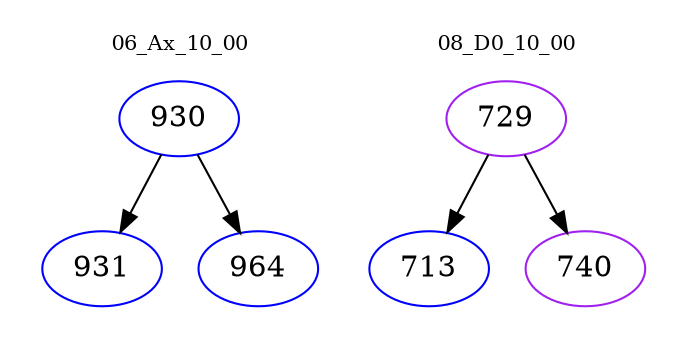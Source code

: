 digraph{
subgraph cluster_0 {
color = white
label = "06_Ax_10_00";
fontsize=10;
T0_930 [label="930", color="blue"]
T0_930 -> T0_931 [color="black"]
T0_931 [label="931", color="blue"]
T0_930 -> T0_964 [color="black"]
T0_964 [label="964", color="blue"]
}
subgraph cluster_1 {
color = white
label = "08_D0_10_00";
fontsize=10;
T1_729 [label="729", color="purple"]
T1_729 -> T1_713 [color="black"]
T1_713 [label="713", color="blue"]
T1_729 -> T1_740 [color="black"]
T1_740 [label="740", color="purple"]
}
}

